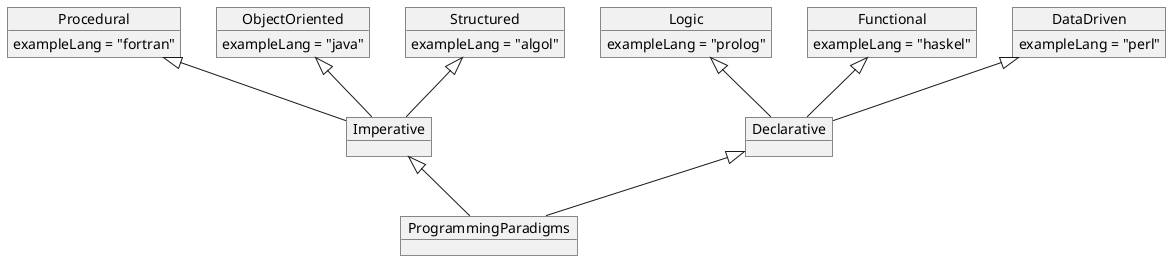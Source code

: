 @startuml

object ProgrammingParadigms

object Imperative
object Declarative

object Procedural

Procedural : exampleLang = "fortran"

object ObjectOriented

ObjectOriented : exampleLang = "java"

object Structured

Structured : exampleLang = "algol"

object Logic

Logic : exampleLang = "prolog"

object Functional

Functional : exampleLang = "haskel"

object DataDriven

DataDriven : exampleLang = "perl"

Imperative <|-- ProgrammingParadigms
Declarative <|-- ProgrammingParadigms

Procedural <|-- Imperative
ObjectOriented <|-- Imperative
Structured <|-- Imperative

Logic <|-- Declarative
Functional <|-- Declarative
DataDriven <|-- Declarative

@enduml
